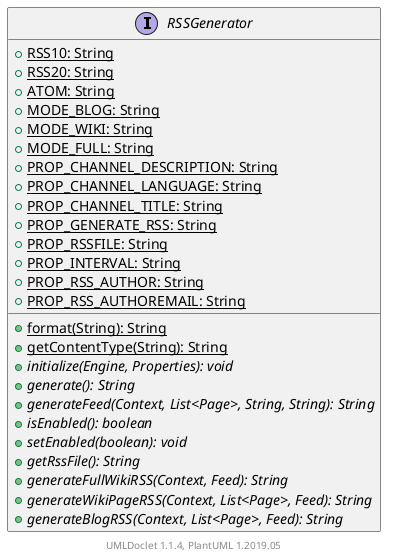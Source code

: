 @startuml

    interface RSSGenerator [[RSSGenerator.html]] {
        {static} +RSS10: String
        {static} +RSS20: String
        {static} +ATOM: String
        {static} +MODE_BLOG: String
        {static} +MODE_WIKI: String
        {static} +MODE_FULL: String
        {static} +PROP_CHANNEL_DESCRIPTION: String
        {static} +PROP_CHANNEL_LANGUAGE: String
        {static} +PROP_CHANNEL_TITLE: String
        {static} +PROP_GENERATE_RSS: String
        {static} +PROP_RSSFILE: String
        {static} +PROP_INTERVAL: String
        {static} +PROP_RSS_AUTHOR: String
        {static} +PROP_RSS_AUTHOREMAIL: String
        {static} +format(String): String
        {static} +getContentType(String): String
        {abstract} +initialize(Engine, Properties): void
        {abstract} +generate(): String
        {abstract} +generateFeed(Context, List<Page>, String, String): String
        {abstract} +isEnabled(): boolean
        {abstract} +setEnabled(boolean): void
        {abstract} +getRssFile(): String
        {abstract} +generateFullWikiRSS(Context, Feed): String
        {abstract} +generateWikiPageRSS(Context, List<Page>, Feed): String
        {abstract} +generateBlogRSS(Context, List<Page>, Feed): String
    }


    center footer UMLDoclet 1.1.4, PlantUML 1.2019.05
@enduml
